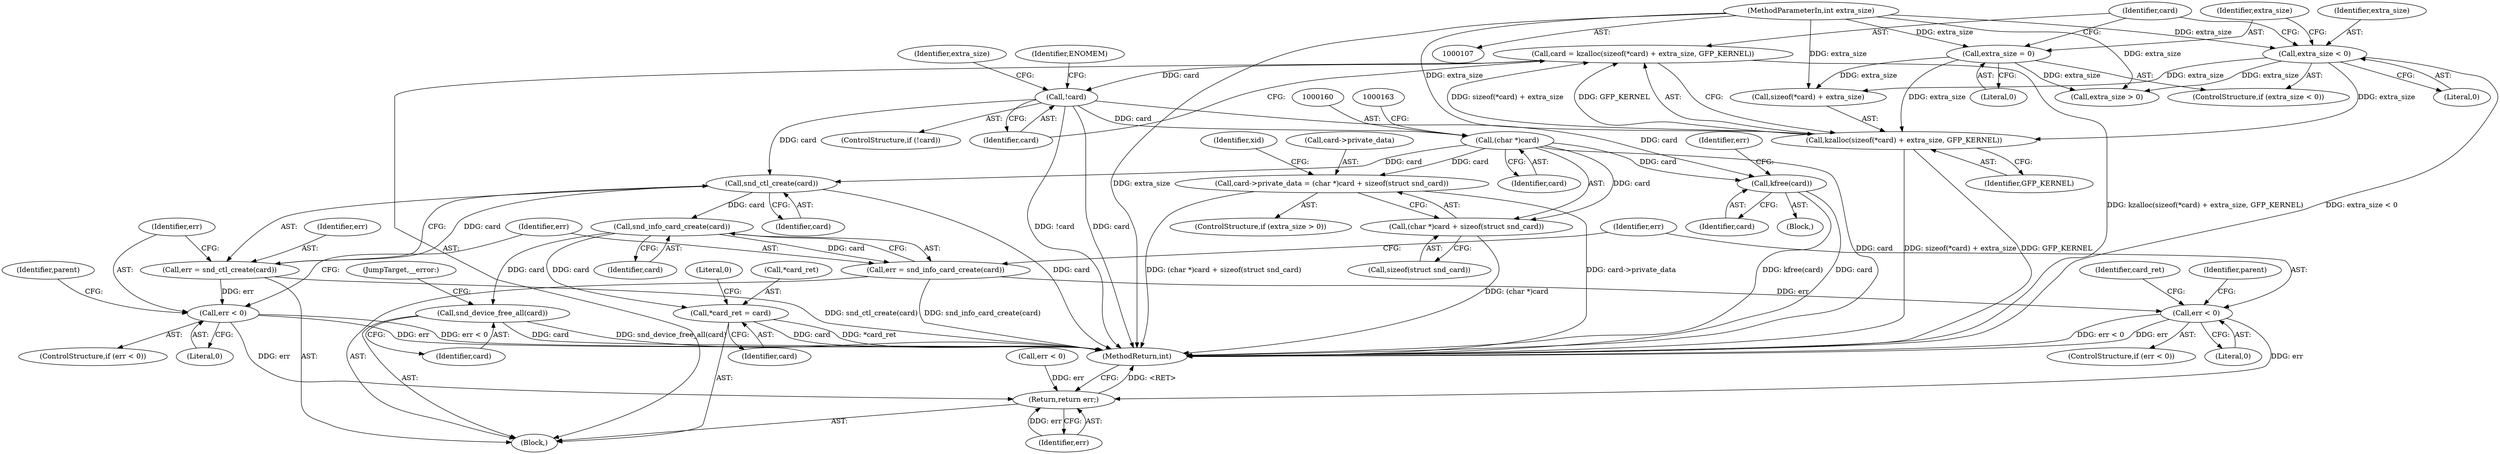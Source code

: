 digraph "0_linux_07f4d9d74a04aa7c72c5dae0ef97565f28f17b92_3@pointer" {
"1000159" [label="(Call,(char *)card)"];
"1000145" [label="(Call,!card)"];
"1000135" [label="(Call,card = kzalloc(sizeof(*card) + extra_size, GFP_KERNEL))"];
"1000137" [label="(Call,kzalloc(sizeof(*card) + extra_size, GFP_KERNEL))"];
"1000129" [label="(Call,extra_size < 0)"];
"1000112" [label="(MethodParameterIn,int extra_size)"];
"1000132" [label="(Call,extra_size = 0)"];
"1000154" [label="(Call,card->private_data = (char *)card + sizeof(struct snd_card))"];
"1000158" [label="(Call,(char *)card + sizeof(struct snd_card))"];
"1000248" [label="(Call,kfree(card))"];
"1000377" [label="(Call,snd_ctl_create(card))"];
"1000375" [label="(Call,err = snd_ctl_create(card))"];
"1000380" [label="(Call,err < 0)"];
"1000416" [label="(Return,return err;)"];
"1000390" [label="(Call,snd_info_card_create(card))"];
"1000388" [label="(Call,err = snd_info_card_create(card))"];
"1000393" [label="(Call,err < 0)"];
"1000401" [label="(Call,*card_ret = card)"];
"1000408" [label="(Call,snd_device_free_all(card))"];
"1000133" [label="(Identifier,extra_size)"];
"1000251" [label="(Identifier,err)"];
"1000393" [label="(Call,err < 0)"];
"1000418" [label="(MethodReturn,int)"];
"1000129" [label="(Call,extra_size < 0)"];
"1000154" [label="(Call,card->private_data = (char *)card + sizeof(struct snd_card))"];
"1000236" [label="(Block,)"];
"1000159" [label="(Call,(char *)card)"];
"1000155" [label="(Call,card->private_data)"];
"1000136" [label="(Identifier,card)"];
"1000128" [label="(ControlStructure,if (extra_size < 0))"];
"1000392" [label="(ControlStructure,if (err < 0))"];
"1000390" [label="(Call,snd_info_card_create(card))"];
"1000403" [label="(Identifier,card_ret)"];
"1000112" [label="(MethodParameterIn,int extra_size)"];
"1000382" [label="(Literal,0)"];
"1000371" [label="(Call,err < 0)"];
"1000408" [label="(Call,snd_device_free_all(card))"];
"1000404" [label="(Identifier,card)"];
"1000249" [label="(Identifier,card)"];
"1000389" [label="(Identifier,err)"];
"1000401" [label="(Call,*card_ret = card)"];
"1000138" [label="(Call,sizeof(*card) + extra_size)"];
"1000145" [label="(Call,!card)"];
"1000394" [label="(Identifier,err)"];
"1000130" [label="(Identifier,extra_size)"];
"1000378" [label="(Identifier,card)"];
"1000376" [label="(Identifier,err)"];
"1000144" [label="(ControlStructure,if (!card))"];
"1000151" [label="(Call,extra_size > 0)"];
"1000152" [label="(Identifier,extra_size)"];
"1000146" [label="(Identifier,card)"];
"1000409" [label="(Identifier,card)"];
"1000114" [label="(Block,)"];
"1000135" [label="(Call,card = kzalloc(sizeof(*card) + extra_size, GFP_KERNEL))"];
"1000132" [label="(Call,extra_size = 0)"];
"1000406" [label="(Literal,0)"];
"1000149" [label="(Identifier,ENOMEM)"];
"1000402" [label="(Call,*card_ret)"];
"1000380" [label="(Call,err < 0)"];
"1000417" [label="(Identifier,err)"];
"1000158" [label="(Call,(char *)card + sizeof(struct snd_card))"];
"1000165" [label="(Identifier,xid)"];
"1000398" [label="(Identifier,parent)"];
"1000162" [label="(Call,sizeof(struct snd_card))"];
"1000131" [label="(Literal,0)"];
"1000379" [label="(ControlStructure,if (err < 0))"];
"1000395" [label="(Literal,0)"];
"1000391" [label="(Identifier,card)"];
"1000410" [label="(JumpTarget,__error:)"];
"1000150" [label="(ControlStructure,if (extra_size > 0))"];
"1000385" [label="(Identifier,parent)"];
"1000416" [label="(Return,return err;)"];
"1000377" [label="(Call,snd_ctl_create(card))"];
"1000375" [label="(Call,err = snd_ctl_create(card))"];
"1000388" [label="(Call,err = snd_info_card_create(card))"];
"1000134" [label="(Literal,0)"];
"1000137" [label="(Call,kzalloc(sizeof(*card) + extra_size, GFP_KERNEL))"];
"1000161" [label="(Identifier,card)"];
"1000248" [label="(Call,kfree(card))"];
"1000381" [label="(Identifier,err)"];
"1000143" [label="(Identifier,GFP_KERNEL)"];
"1000159" -> "1000158"  [label="AST: "];
"1000159" -> "1000161"  [label="CFG: "];
"1000160" -> "1000159"  [label="AST: "];
"1000161" -> "1000159"  [label="AST: "];
"1000163" -> "1000159"  [label="CFG: "];
"1000159" -> "1000418"  [label="DDG: card"];
"1000159" -> "1000154"  [label="DDG: card"];
"1000159" -> "1000158"  [label="DDG: card"];
"1000145" -> "1000159"  [label="DDG: card"];
"1000159" -> "1000248"  [label="DDG: card"];
"1000159" -> "1000377"  [label="DDG: card"];
"1000145" -> "1000144"  [label="AST: "];
"1000145" -> "1000146"  [label="CFG: "];
"1000146" -> "1000145"  [label="AST: "];
"1000149" -> "1000145"  [label="CFG: "];
"1000152" -> "1000145"  [label="CFG: "];
"1000145" -> "1000418"  [label="DDG: !card"];
"1000145" -> "1000418"  [label="DDG: card"];
"1000135" -> "1000145"  [label="DDG: card"];
"1000145" -> "1000248"  [label="DDG: card"];
"1000145" -> "1000377"  [label="DDG: card"];
"1000135" -> "1000114"  [label="AST: "];
"1000135" -> "1000137"  [label="CFG: "];
"1000136" -> "1000135"  [label="AST: "];
"1000137" -> "1000135"  [label="AST: "];
"1000146" -> "1000135"  [label="CFG: "];
"1000135" -> "1000418"  [label="DDG: kzalloc(sizeof(*card) + extra_size, GFP_KERNEL)"];
"1000137" -> "1000135"  [label="DDG: sizeof(*card) + extra_size"];
"1000137" -> "1000135"  [label="DDG: GFP_KERNEL"];
"1000137" -> "1000143"  [label="CFG: "];
"1000138" -> "1000137"  [label="AST: "];
"1000143" -> "1000137"  [label="AST: "];
"1000137" -> "1000418"  [label="DDG: GFP_KERNEL"];
"1000137" -> "1000418"  [label="DDG: sizeof(*card) + extra_size"];
"1000129" -> "1000137"  [label="DDG: extra_size"];
"1000132" -> "1000137"  [label="DDG: extra_size"];
"1000112" -> "1000137"  [label="DDG: extra_size"];
"1000129" -> "1000128"  [label="AST: "];
"1000129" -> "1000131"  [label="CFG: "];
"1000130" -> "1000129"  [label="AST: "];
"1000131" -> "1000129"  [label="AST: "];
"1000133" -> "1000129"  [label="CFG: "];
"1000136" -> "1000129"  [label="CFG: "];
"1000129" -> "1000418"  [label="DDG: extra_size < 0"];
"1000112" -> "1000129"  [label="DDG: extra_size"];
"1000129" -> "1000138"  [label="DDG: extra_size"];
"1000129" -> "1000151"  [label="DDG: extra_size"];
"1000112" -> "1000107"  [label="AST: "];
"1000112" -> "1000418"  [label="DDG: extra_size"];
"1000112" -> "1000132"  [label="DDG: extra_size"];
"1000112" -> "1000138"  [label="DDG: extra_size"];
"1000112" -> "1000151"  [label="DDG: extra_size"];
"1000132" -> "1000128"  [label="AST: "];
"1000132" -> "1000134"  [label="CFG: "];
"1000133" -> "1000132"  [label="AST: "];
"1000134" -> "1000132"  [label="AST: "];
"1000136" -> "1000132"  [label="CFG: "];
"1000132" -> "1000138"  [label="DDG: extra_size"];
"1000132" -> "1000151"  [label="DDG: extra_size"];
"1000154" -> "1000150"  [label="AST: "];
"1000154" -> "1000158"  [label="CFG: "];
"1000155" -> "1000154"  [label="AST: "];
"1000158" -> "1000154"  [label="AST: "];
"1000165" -> "1000154"  [label="CFG: "];
"1000154" -> "1000418"  [label="DDG: card->private_data"];
"1000154" -> "1000418"  [label="DDG: (char *)card + sizeof(struct snd_card)"];
"1000158" -> "1000162"  [label="CFG: "];
"1000162" -> "1000158"  [label="AST: "];
"1000158" -> "1000418"  [label="DDG: (char *)card"];
"1000248" -> "1000236"  [label="AST: "];
"1000248" -> "1000249"  [label="CFG: "];
"1000249" -> "1000248"  [label="AST: "];
"1000251" -> "1000248"  [label="CFG: "];
"1000248" -> "1000418"  [label="DDG: kfree(card)"];
"1000248" -> "1000418"  [label="DDG: card"];
"1000377" -> "1000375"  [label="AST: "];
"1000377" -> "1000378"  [label="CFG: "];
"1000378" -> "1000377"  [label="AST: "];
"1000375" -> "1000377"  [label="CFG: "];
"1000377" -> "1000418"  [label="DDG: card"];
"1000377" -> "1000375"  [label="DDG: card"];
"1000377" -> "1000390"  [label="DDG: card"];
"1000375" -> "1000114"  [label="AST: "];
"1000376" -> "1000375"  [label="AST: "];
"1000381" -> "1000375"  [label="CFG: "];
"1000375" -> "1000418"  [label="DDG: snd_ctl_create(card)"];
"1000375" -> "1000380"  [label="DDG: err"];
"1000380" -> "1000379"  [label="AST: "];
"1000380" -> "1000382"  [label="CFG: "];
"1000381" -> "1000380"  [label="AST: "];
"1000382" -> "1000380"  [label="AST: "];
"1000385" -> "1000380"  [label="CFG: "];
"1000389" -> "1000380"  [label="CFG: "];
"1000380" -> "1000418"  [label="DDG: err < 0"];
"1000380" -> "1000418"  [label="DDG: err"];
"1000380" -> "1000416"  [label="DDG: err"];
"1000416" -> "1000114"  [label="AST: "];
"1000416" -> "1000417"  [label="CFG: "];
"1000417" -> "1000416"  [label="AST: "];
"1000418" -> "1000416"  [label="CFG: "];
"1000416" -> "1000418"  [label="DDG: <RET>"];
"1000417" -> "1000416"  [label="DDG: err"];
"1000393" -> "1000416"  [label="DDG: err"];
"1000371" -> "1000416"  [label="DDG: err"];
"1000390" -> "1000388"  [label="AST: "];
"1000390" -> "1000391"  [label="CFG: "];
"1000391" -> "1000390"  [label="AST: "];
"1000388" -> "1000390"  [label="CFG: "];
"1000390" -> "1000388"  [label="DDG: card"];
"1000390" -> "1000401"  [label="DDG: card"];
"1000390" -> "1000408"  [label="DDG: card"];
"1000388" -> "1000114"  [label="AST: "];
"1000389" -> "1000388"  [label="AST: "];
"1000394" -> "1000388"  [label="CFG: "];
"1000388" -> "1000418"  [label="DDG: snd_info_card_create(card)"];
"1000388" -> "1000393"  [label="DDG: err"];
"1000393" -> "1000392"  [label="AST: "];
"1000393" -> "1000395"  [label="CFG: "];
"1000394" -> "1000393"  [label="AST: "];
"1000395" -> "1000393"  [label="AST: "];
"1000398" -> "1000393"  [label="CFG: "];
"1000403" -> "1000393"  [label="CFG: "];
"1000393" -> "1000418"  [label="DDG: err"];
"1000393" -> "1000418"  [label="DDG: err < 0"];
"1000401" -> "1000114"  [label="AST: "];
"1000401" -> "1000404"  [label="CFG: "];
"1000402" -> "1000401"  [label="AST: "];
"1000404" -> "1000401"  [label="AST: "];
"1000406" -> "1000401"  [label="CFG: "];
"1000401" -> "1000418"  [label="DDG: card"];
"1000401" -> "1000418"  [label="DDG: *card_ret"];
"1000408" -> "1000114"  [label="AST: "];
"1000408" -> "1000409"  [label="CFG: "];
"1000409" -> "1000408"  [label="AST: "];
"1000410" -> "1000408"  [label="CFG: "];
"1000408" -> "1000418"  [label="DDG: card"];
"1000408" -> "1000418"  [label="DDG: snd_device_free_all(card)"];
}
